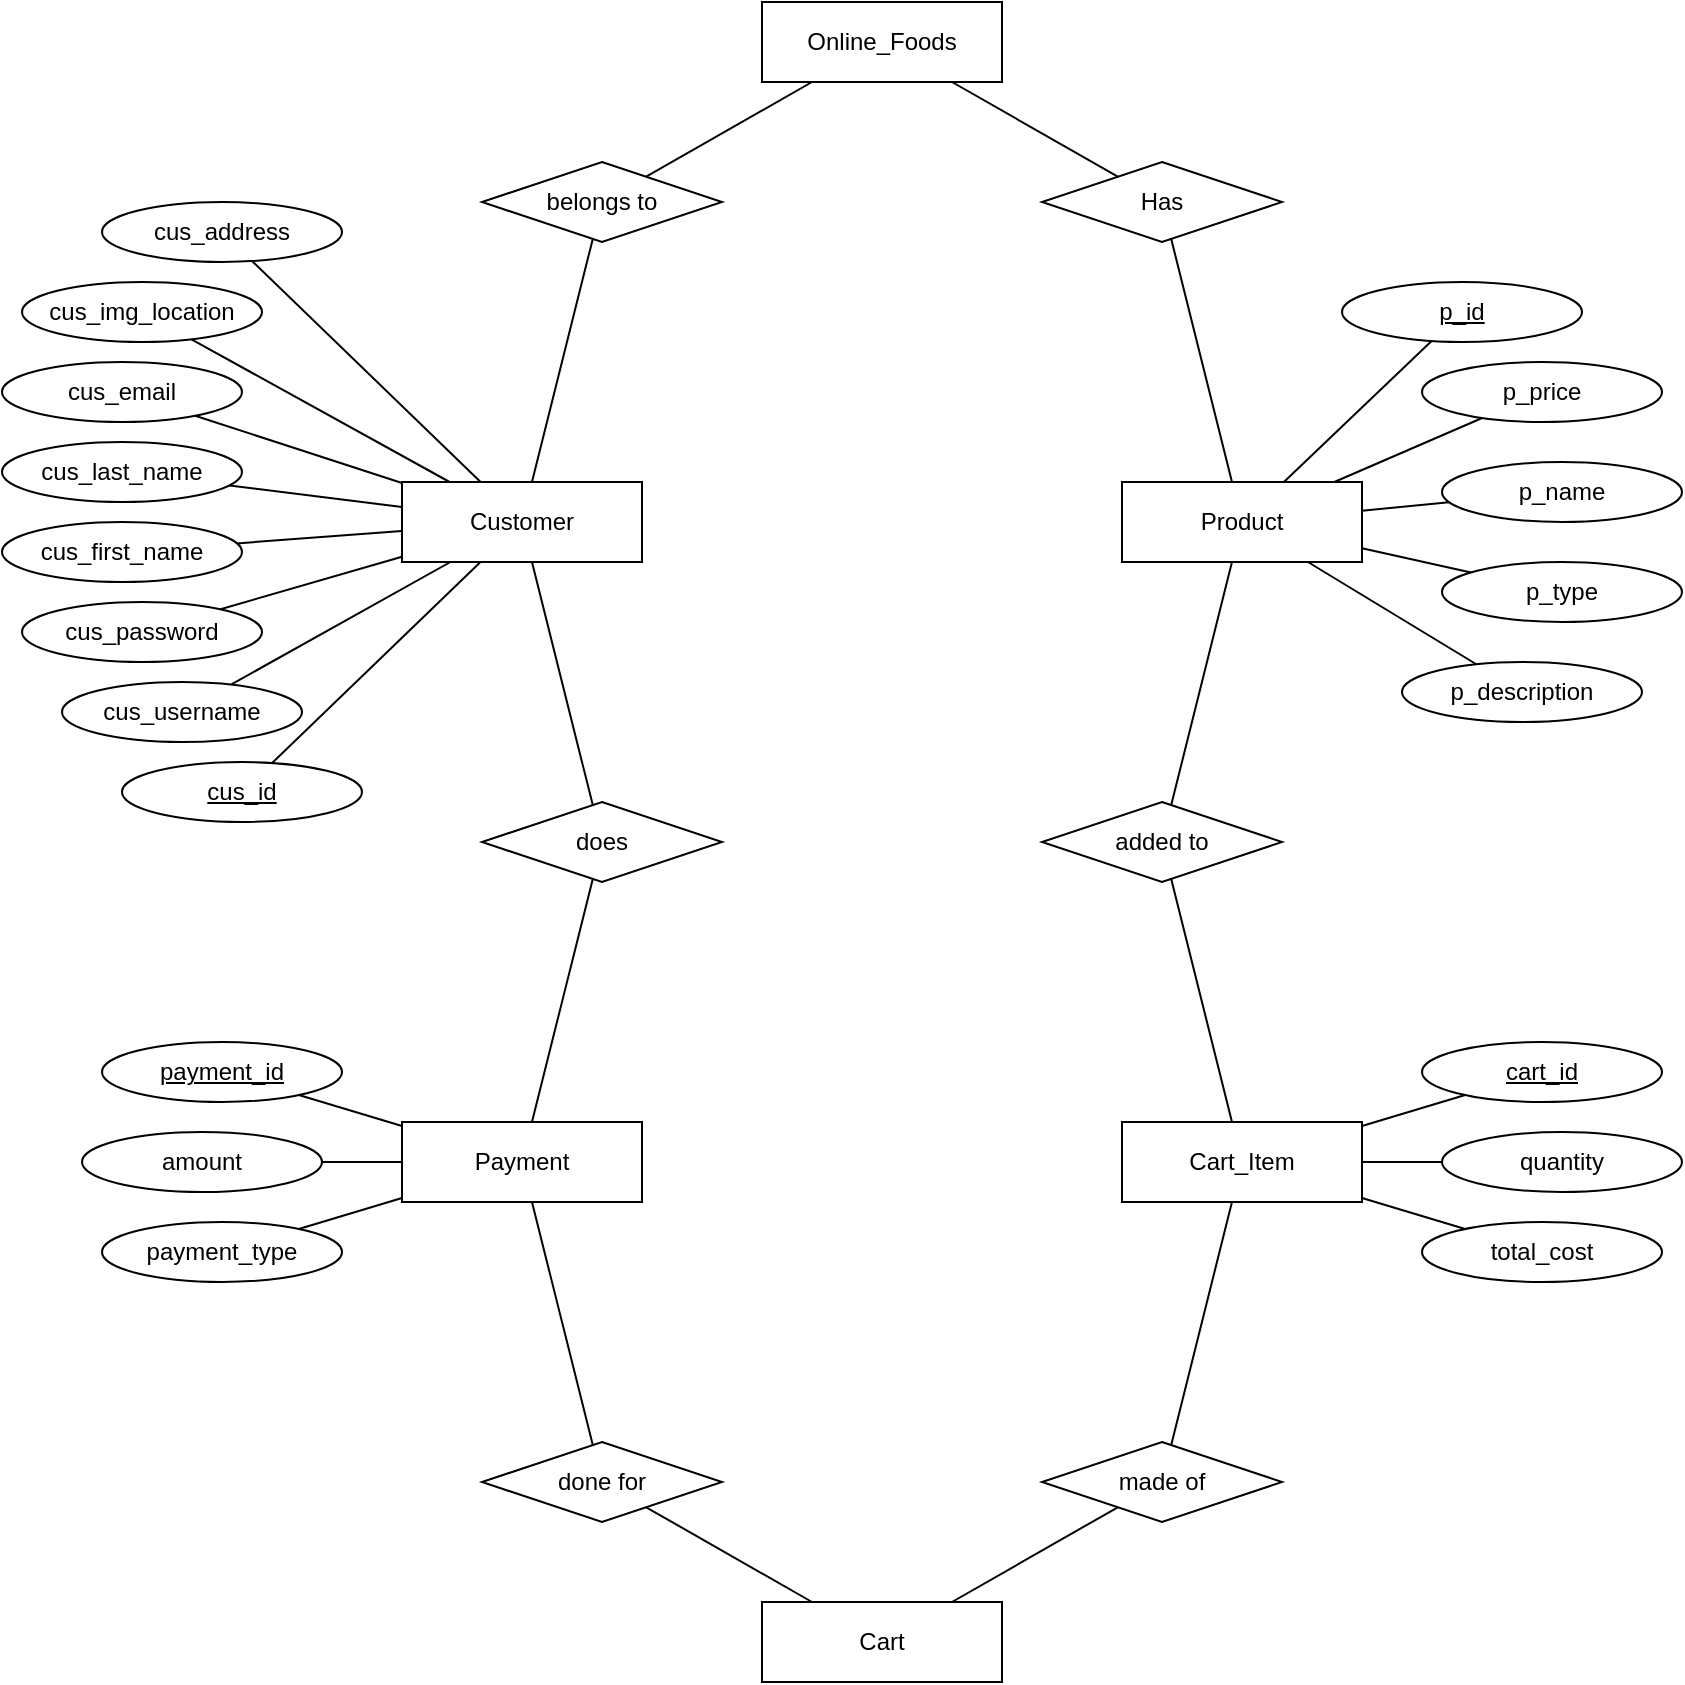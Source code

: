 <mxfile version="14.9.0" type="device"><diagram id="6o3eCUs7NC7qeQ-lSX48" name="Page-1"><mxGraphModel dx="813" dy="441" grid="1" gridSize="10" guides="1" tooltips="1" connect="1" arrows="1" fold="1" page="1" pageScale="1" pageWidth="850" pageHeight="1100" math="0" shadow="0"><root><mxCell id="0"/><mxCell id="1" parent="0"/><mxCell id="XhOlWN43fk6EC90-pt7t-11" style="edgeStyle=none;rounded=0;orthogonalLoop=1;jettySize=auto;html=1;shape=link;strokeColor=none;" parent="1" source="XhOlWN43fk6EC90-pt7t-1" target="XhOlWN43fk6EC90-pt7t-4" edge="1"><mxGeometry relative="1" as="geometry"/></mxCell><mxCell id="XhOlWN43fk6EC90-pt7t-1" value="Customer" style="rounded=0;whiteSpace=wrap;html=1;" parent="1" vertex="1"><mxGeometry x="200" y="280" width="120" height="40" as="geometry"/></mxCell><mxCell id="XhOlWN43fk6EC90-pt7t-2" value="cus_username" style="ellipse;whiteSpace=wrap;html=1;" parent="1" vertex="1"><mxGeometry x="30" y="380" width="120" height="30" as="geometry"/></mxCell><mxCell id="XhOlWN43fk6EC90-pt7t-3" value="cus_first_name" style="ellipse;whiteSpace=wrap;html=1;" parent="1" vertex="1"><mxGeometry y="300" width="120" height="30" as="geometry"/></mxCell><mxCell id="XhOlWN43fk6EC90-pt7t-4" value="cus_last_name" style="ellipse;whiteSpace=wrap;html=1;" parent="1" vertex="1"><mxGeometry y="260" width="120" height="30" as="geometry"/></mxCell><mxCell id="XhOlWN43fk6EC90-pt7t-5" value="cus_password" style="ellipse;whiteSpace=wrap;html=1;" parent="1" vertex="1"><mxGeometry x="10" y="340" width="120" height="30" as="geometry"/></mxCell><mxCell id="XhOlWN43fk6EC90-pt7t-6" value="cus_address" style="ellipse;whiteSpace=wrap;html=1;" parent="1" vertex="1"><mxGeometry x="50" y="140" width="120" height="30" as="geometry"/></mxCell><mxCell id="XhOlWN43fk6EC90-pt7t-7" value="cus_email" style="ellipse;whiteSpace=wrap;html=1;" parent="1" vertex="1"><mxGeometry y="220" width="120" height="30" as="geometry"/></mxCell><mxCell id="XhOlWN43fk6EC90-pt7t-14" value="" style="endArrow=none;html=1;" parent="1" source="XhOlWN43fk6EC90-pt7t-1" target="XhOlWN43fk6EC90-pt7t-2" edge="1"><mxGeometry width="50" height="50" relative="1" as="geometry"><mxPoint x="320" y="250" as="sourcePoint"/><mxPoint x="370" y="200" as="targetPoint"/></mxGeometry></mxCell><mxCell id="XhOlWN43fk6EC90-pt7t-15" value="" style="endArrow=none;html=1;" parent="1" source="XhOlWN43fk6EC90-pt7t-1" target="XhOlWN43fk6EC90-pt7t-5" edge="1"><mxGeometry width="50" height="50" relative="1" as="geometry"><mxPoint x="250" y="286.087" as="sourcePoint"/><mxPoint x="138.057" y="278.786" as="targetPoint"/></mxGeometry></mxCell><mxCell id="XhOlWN43fk6EC90-pt7t-16" value="" style="endArrow=none;html=1;" parent="1" source="XhOlWN43fk6EC90-pt7t-1" target="XhOlWN43fk6EC90-pt7t-3" edge="1"><mxGeometry width="50" height="50" relative="1" as="geometry"><mxPoint x="264.667" y="270" as="sourcePoint"/><mxPoint x="169.581" y="228.05" as="targetPoint"/></mxGeometry></mxCell><mxCell id="XhOlWN43fk6EC90-pt7t-17" value="" style="endArrow=none;html=1;" parent="1" source="XhOlWN43fk6EC90-pt7t-1" target="XhOlWN43fk6EC90-pt7t-4" edge="1"><mxGeometry width="50" height="50" relative="1" as="geometry"><mxPoint x="302.381" y="270" as="sourcePoint"/><mxPoint x="450" y="190" as="targetPoint"/></mxGeometry></mxCell><mxCell id="XhOlWN43fk6EC90-pt7t-18" value="" style="endArrow=none;html=1;" parent="1" source="XhOlWN43fk6EC90-pt7t-1" target="XhOlWN43fk6EC90-pt7t-6" edge="1"><mxGeometry width="50" height="50" relative="1" as="geometry"><mxPoint x="326.842" y="270" as="sourcePoint"/><mxPoint x="377.639" y="209.678" as="targetPoint"/></mxGeometry></mxCell><mxCell id="XhOlWN43fk6EC90-pt7t-19" value="" style="endArrow=none;html=1;" parent="1" source="XhOlWN43fk6EC90-pt7t-1" target="XhOlWN43fk6EC90-pt7t-7" edge="1"><mxGeometry width="50" height="50" relative="1" as="geometry"><mxPoint x="360" y="450" as="sourcePoint"/><mxPoint x="440.298" y="452.007" as="targetPoint"/></mxGeometry></mxCell><mxCell id="XhOlWN43fk6EC90-pt7t-20" value="does" style="rhombus;whiteSpace=wrap;html=1;" parent="1" vertex="1"><mxGeometry x="240" y="440" width="120" height="40" as="geometry"/></mxCell><mxCell id="XhOlWN43fk6EC90-pt7t-21" value="Payment" style="rounded=0;whiteSpace=wrap;html=1;" parent="1" vertex="1"><mxGeometry x="200" y="600" width="120" height="40" as="geometry"/></mxCell><mxCell id="XhOlWN43fk6EC90-pt7t-22" value="&lt;u&gt;payment_id&lt;/u&gt;" style="ellipse;whiteSpace=wrap;html=1;" parent="1" vertex="1"><mxGeometry x="50" y="560" width="120" height="30" as="geometry"/></mxCell><mxCell id="XhOlWN43fk6EC90-pt7t-23" value="amount" style="ellipse;whiteSpace=wrap;html=1;" parent="1" vertex="1"><mxGeometry x="40" y="605" width="120" height="30" as="geometry"/></mxCell><mxCell id="XhOlWN43fk6EC90-pt7t-24" value="payment_type" style="ellipse;whiteSpace=wrap;html=1;" parent="1" vertex="1"><mxGeometry x="50" y="650" width="120" height="30" as="geometry"/></mxCell><mxCell id="XhOlWN43fk6EC90-pt7t-26" value="" style="endArrow=none;html=1;" parent="1" source="XhOlWN43fk6EC90-pt7t-21" target="XhOlWN43fk6EC90-pt7t-22" edge="1"><mxGeometry width="50" height="50" relative="1" as="geometry"><mxPoint x="250" y="454.587" as="sourcePoint"/><mxPoint x="138.057" y="447.286" as="targetPoint"/></mxGeometry></mxCell><mxCell id="XhOlWN43fk6EC90-pt7t-27" value="" style="endArrow=none;html=1;" parent="1" source="XhOlWN43fk6EC90-pt7t-21" target="XhOlWN43fk6EC90-pt7t-23" edge="1"><mxGeometry width="50" height="50" relative="1" as="geometry"><mxPoint x="235" y="623.5" as="sourcePoint"/><mxPoint x="153.004" y="603.96" as="targetPoint"/></mxGeometry></mxCell><mxCell id="XhOlWN43fk6EC90-pt7t-28" value="" style="endArrow=none;html=1;" parent="1" source="XhOlWN43fk6EC90-pt7t-21" target="XhOlWN43fk6EC90-pt7t-24" edge="1"><mxGeometry width="50" height="50" relative="1" as="geometry"><mxPoint x="235" y="636.878" as="sourcePoint"/><mxPoint x="169.652" y="635.112" as="targetPoint"/></mxGeometry></mxCell><mxCell id="XhOlWN43fk6EC90-pt7t-29" value="" style="endArrow=none;html=1;" parent="1" source="XhOlWN43fk6EC90-pt7t-21" target="XhOlWN43fk6EC90-pt7t-20" edge="1"><mxGeometry width="50" height="50" relative="1" as="geometry"><mxPoint x="235" y="623.905" as="sourcePoint"/><mxPoint x="153.004" y="603.96" as="targetPoint"/></mxGeometry></mxCell><mxCell id="XhOlWN43fk6EC90-pt7t-30" value="" style="endArrow=none;html=1;" parent="1" source="XhOlWN43fk6EC90-pt7t-1" target="XhOlWN43fk6EC90-pt7t-20" edge="1"><mxGeometry width="50" height="50" relative="1" as="geometry"><mxPoint x="296.25" y="468.5" as="sourcePoint"/><mxPoint x="320" y="528.5" as="targetPoint"/></mxGeometry></mxCell><mxCell id="XhOlWN43fk6EC90-pt7t-32" value="done for" style="rhombus;whiteSpace=wrap;html=1;" parent="1" vertex="1"><mxGeometry x="240" y="760" width="120" height="40" as="geometry"/></mxCell><mxCell id="XhOlWN43fk6EC90-pt7t-33" value="Cart" style="rounded=0;whiteSpace=wrap;html=1;" parent="1" vertex="1"><mxGeometry x="380" y="840" width="120" height="40" as="geometry"/></mxCell><mxCell id="XhOlWN43fk6EC90-pt7t-34" value="" style="endArrow=none;html=1;" parent="1" source="XhOlWN43fk6EC90-pt7t-21" target="XhOlWN43fk6EC90-pt7t-32" edge="1"><mxGeometry width="50" height="50" relative="1" as="geometry"><mxPoint x="325" y="450" as="sourcePoint"/><mxPoint x="325" y="390" as="targetPoint"/></mxGeometry></mxCell><mxCell id="XhOlWN43fk6EC90-pt7t-35" value="" style="endArrow=none;html=1;" parent="1" source="XhOlWN43fk6EC90-pt7t-33" target="XhOlWN43fk6EC90-pt7t-32" edge="1"><mxGeometry width="50" height="50" relative="1" as="geometry"><mxPoint x="354" y="725" as="sourcePoint"/><mxPoint x="350.984" y="785.328" as="targetPoint"/></mxGeometry></mxCell><mxCell id="XhOlWN43fk6EC90-pt7t-36" value="Cart_Item" style="rounded=0;whiteSpace=wrap;html=1;" parent="1" vertex="1"><mxGeometry x="560" y="600" width="120" height="40" as="geometry"/></mxCell><mxCell id="XhOlWN43fk6EC90-pt7t-37" value="made of" style="rhombus;whiteSpace=wrap;html=1;" parent="1" vertex="1"><mxGeometry x="520" y="760" width="120" height="40" as="geometry"/></mxCell><mxCell id="XhOlWN43fk6EC90-pt7t-38" value="" style="endArrow=none;html=1;" parent="1" source="XhOlWN43fk6EC90-pt7t-33" target="XhOlWN43fk6EC90-pt7t-37" edge="1"><mxGeometry width="50" height="50" relative="1" as="geometry"><mxPoint x="340" y="875" as="sourcePoint"/><mxPoint x="350" y="825" as="targetPoint"/></mxGeometry></mxCell><mxCell id="XhOlWN43fk6EC90-pt7t-39" value="" style="endArrow=none;html=1;" parent="1" source="XhOlWN43fk6EC90-pt7t-36" target="XhOlWN43fk6EC90-pt7t-37" edge="1"><mxGeometry width="50" height="50" relative="1" as="geometry"><mxPoint x="320" y="650" as="sourcePoint"/><mxPoint x="500" y="600" as="targetPoint"/></mxGeometry></mxCell><mxCell id="XhOlWN43fk6EC90-pt7t-40" value="quantity" style="ellipse;whiteSpace=wrap;html=1;" parent="1" vertex="1"><mxGeometry x="720" y="605" width="120" height="30" as="geometry"/></mxCell><mxCell id="XhOlWN43fk6EC90-pt7t-41" value="&lt;u&gt;cart_id&lt;/u&gt;" style="ellipse;whiteSpace=wrap;html=1;" parent="1" vertex="1"><mxGeometry x="710" y="560" width="120" height="30" as="geometry"/></mxCell><mxCell id="XhOlWN43fk6EC90-pt7t-42" value="total_cost" style="ellipse;whiteSpace=wrap;html=1;" parent="1" vertex="1"><mxGeometry x="710" y="650" width="120" height="30" as="geometry"/></mxCell><mxCell id="XhOlWN43fk6EC90-pt7t-43" value="" style="endArrow=none;html=1;" parent="1" source="XhOlWN43fk6EC90-pt7t-36" target="XhOlWN43fk6EC90-pt7t-40" edge="1"><mxGeometry width="50" height="50" relative="1" as="geometry"><mxPoint x="582.5" y="715" as="sourcePoint"/><mxPoint x="493.077" y="762.692" as="targetPoint"/></mxGeometry></mxCell><mxCell id="XhOlWN43fk6EC90-pt7t-44" value="" style="endArrow=none;html=1;" parent="1" source="XhOlWN43fk6EC90-pt7t-36" target="XhOlWN43fk6EC90-pt7t-41" edge="1"><mxGeometry width="50" height="50" relative="1" as="geometry"><mxPoint x="646.667" y="675" as="sourcePoint"/><mxPoint x="681.026" y="649.23" as="targetPoint"/></mxGeometry></mxCell><mxCell id="XhOlWN43fk6EC90-pt7t-45" value="" style="endArrow=none;html=1;" parent="1" source="XhOlWN43fk6EC90-pt7t-36" target="XhOlWN43fk6EC90-pt7t-42" edge="1"><mxGeometry width="50" height="50" relative="1" as="geometry"><mxPoint x="680" y="692.857" as="sourcePoint"/><mxPoint x="700.603" y="692.121" as="targetPoint"/></mxGeometry></mxCell><mxCell id="XhOlWN43fk6EC90-pt7t-46" value="Product" style="rounded=0;whiteSpace=wrap;html=1;" parent="1" vertex="1"><mxGeometry x="560" y="280" width="120" height="40" as="geometry"/></mxCell><mxCell id="XhOlWN43fk6EC90-pt7t-47" value="p_id" style="ellipse;whiteSpace=wrap;html=1;fontStyle=4" parent="1" vertex="1"><mxGeometry x="670" y="180" width="120" height="30" as="geometry"/></mxCell><mxCell id="XhOlWN43fk6EC90-pt7t-48" value="p_price" style="ellipse;whiteSpace=wrap;html=1;" parent="1" vertex="1"><mxGeometry x="710" y="220" width="120" height="30" as="geometry"/></mxCell><mxCell id="XhOlWN43fk6EC90-pt7t-49" value="p_name" style="ellipse;whiteSpace=wrap;html=1;" parent="1" vertex="1"><mxGeometry x="720" y="270" width="120" height="30" as="geometry"/></mxCell><mxCell id="XhOlWN43fk6EC90-pt7t-51" value="p_type" style="ellipse;whiteSpace=wrap;html=1;" parent="1" vertex="1"><mxGeometry x="720" y="320" width="120" height="30" as="geometry"/></mxCell><mxCell id="XhOlWN43fk6EC90-pt7t-52" value="p_description" style="ellipse;whiteSpace=wrap;html=1;" parent="1" vertex="1"><mxGeometry x="700" y="370" width="120" height="30" as="geometry"/></mxCell><mxCell id="XhOlWN43fk6EC90-pt7t-53" value="" style="endArrow=none;html=1;" parent="1" source="XhOlWN43fk6EC90-pt7t-52" target="XhOlWN43fk6EC90-pt7t-46" edge="1"><mxGeometry width="50" height="50" relative="1" as="geometry"><mxPoint x="836.501" y="350" as="sourcePoint"/><mxPoint x="870.686" y="324.202" as="targetPoint"/></mxGeometry></mxCell><mxCell id="XhOlWN43fk6EC90-pt7t-54" value="" style="endArrow=none;html=1;" parent="1" source="XhOlWN43fk6EC90-pt7t-51" target="XhOlWN43fk6EC90-pt7t-46" edge="1"><mxGeometry width="50" height="50" relative="1" as="geometry"><mxPoint x="900" y="240" as="sourcePoint"/><mxPoint x="900" y="170" as="targetPoint"/></mxGeometry></mxCell><mxCell id="XhOlWN43fk6EC90-pt7t-55" value="" style="endArrow=none;html=1;" parent="1" source="XhOlWN43fk6EC90-pt7t-49" target="XhOlWN43fk6EC90-pt7t-46" edge="1"><mxGeometry width="50" height="50" relative="1" as="geometry"><mxPoint x="978.61" y="200.986" as="sourcePoint"/><mxPoint x="930.769" y="170" as="targetPoint"/></mxGeometry></mxCell><mxCell id="XhOlWN43fk6EC90-pt7t-56" value="" style="endArrow=none;html=1;" parent="1" source="XhOlWN43fk6EC90-pt7t-48" target="XhOlWN43fk6EC90-pt7t-46" edge="1"><mxGeometry width="50" height="50" relative="1" as="geometry"><mxPoint x="993.699" y="159.814" as="sourcePoint"/><mxPoint x="960" y="156" as="targetPoint"/></mxGeometry></mxCell><mxCell id="XhOlWN43fk6EC90-pt7t-57" value="" style="endArrow=none;html=1;" parent="1" source="XhOlWN43fk6EC90-pt7t-47" target="XhOlWN43fk6EC90-pt7t-46" edge="1"><mxGeometry width="50" height="50" relative="1" as="geometry"><mxPoint x="994.902" y="98.625" as="sourcePoint"/><mxPoint x="936.923" y="130" as="targetPoint"/></mxGeometry></mxCell><mxCell id="XhOlWN43fk6EC90-pt7t-58" value="added to" style="rhombus;whiteSpace=wrap;html=1;" parent="1" vertex="1"><mxGeometry x="520" y="440" width="120" height="40" as="geometry"/></mxCell><mxCell id="XhOlWN43fk6EC90-pt7t-59" value="" style="endArrow=none;html=1;" parent="1" source="XhOlWN43fk6EC90-pt7t-58" target="XhOlWN43fk6EC90-pt7t-36" edge="1"><mxGeometry width="50" height="50" relative="1" as="geometry"><mxPoint x="676.501" y="510" as="sourcePoint"/><mxPoint x="710.686" y="484.202" as="targetPoint"/></mxGeometry></mxCell><mxCell id="XhOlWN43fk6EC90-pt7t-60" value="" style="endArrow=none;html=1;" parent="1" source="XhOlWN43fk6EC90-pt7t-58" target="XhOlWN43fk6EC90-pt7t-46" edge="1"><mxGeometry width="50" height="50" relative="1" as="geometry"><mxPoint x="840" y="340" as="sourcePoint"/><mxPoint x="745.866" y="455.534" as="targetPoint"/></mxGeometry></mxCell><mxCell id="XhOlWN43fk6EC90-pt7t-61" value="Online_Foods" style="rounded=0;whiteSpace=wrap;html=1;" parent="1" vertex="1"><mxGeometry x="380" y="40" width="120" height="40" as="geometry"/></mxCell><mxCell id="XhOlWN43fk6EC90-pt7t-62" value="" style="endArrow=none;html=1;" parent="1" source="XhOlWN43fk6EC90-pt7t-46" target="XhOlWN43fk6EC90-pt7t-64" edge="1"><mxGeometry width="50" height="50" relative="1" as="geometry"><mxPoint x="763.636" y="304.545" as="sourcePoint"/><mxPoint x="882.353" y="170" as="targetPoint"/></mxGeometry></mxCell><mxCell id="XhOlWN43fk6EC90-pt7t-63" value="" style="endArrow=none;html=1;" parent="1" source="XhOlWN43fk6EC90-pt7t-67" target="XhOlWN43fk6EC90-pt7t-61" edge="1"><mxGeometry width="50" height="50" relative="1" as="geometry"><mxPoint x="500" y="10" as="sourcePoint"/><mxPoint x="660" y="5.484" as="targetPoint"/></mxGeometry></mxCell><mxCell id="XhOlWN43fk6EC90-pt7t-64" value="Has" style="rhombus;whiteSpace=wrap;html=1;" parent="1" vertex="1"><mxGeometry x="520" y="120" width="120" height="40" as="geometry"/></mxCell><mxCell id="XhOlWN43fk6EC90-pt7t-66" value="" style="endArrow=none;html=1;" parent="1" source="XhOlWN43fk6EC90-pt7t-61" target="XhOlWN43fk6EC90-pt7t-64" edge="1"><mxGeometry width="50" height="50" relative="1" as="geometry"><mxPoint x="840" y="164.211" as="sourcePoint"/><mxPoint x="745.077" y="186.692" as="targetPoint"/></mxGeometry></mxCell><mxCell id="XhOlWN43fk6EC90-pt7t-67" value="belongs to" style="rhombus;whiteSpace=wrap;html=1;" parent="1" vertex="1"><mxGeometry x="240" y="120" width="120" height="40" as="geometry"/></mxCell><mxCell id="XhOlWN43fk6EC90-pt7t-70" value="" style="endArrow=none;html=1;" parent="1" source="XhOlWN43fk6EC90-pt7t-67" target="XhOlWN43fk6EC90-pt7t-1" edge="1"><mxGeometry width="50" height="50" relative="1" as="geometry"><mxPoint x="398.857" y="76.286" as="sourcePoint"/><mxPoint x="462.5" y="30" as="targetPoint"/></mxGeometry></mxCell><mxCell id="XhOlWN43fk6EC90-pt7t-75" value="&lt;u&gt;cus_id&lt;/u&gt;" style="ellipse;whiteSpace=wrap;html=1;" parent="1" vertex="1"><mxGeometry x="60" y="420" width="120" height="30" as="geometry"/></mxCell><mxCell id="XhOlWN43fk6EC90-pt7t-76" value="" style="endArrow=none;html=1;" parent="1" source="XhOlWN43fk6EC90-pt7t-1" target="XhOlWN43fk6EC90-pt7t-75" edge="1"><mxGeometry width="50" height="50" relative="1" as="geometry"><mxPoint x="234.226" y="330" as="sourcePoint"/><mxPoint x="124.553" y="391.313" as="targetPoint"/></mxGeometry></mxCell><mxCell id="XhOlWN43fk6EC90-pt7t-77" value="cus_img_location" style="ellipse;whiteSpace=wrap;html=1;" parent="1" vertex="1"><mxGeometry x="10" y="180" width="120" height="30" as="geometry"/></mxCell><mxCell id="XhOlWN43fk6EC90-pt7t-78" value="" style="endArrow=none;html=1;" parent="1" source="XhOlWN43fk6EC90-pt7t-1" target="XhOlWN43fk6EC90-pt7t-77" edge="1"><mxGeometry width="50" height="50" relative="1" as="geometry"><mxPoint x="249.314" y="290" as="sourcePoint"/><mxPoint x="135.046" y="179.521" as="targetPoint"/></mxGeometry></mxCell></root></mxGraphModel></diagram></mxfile>